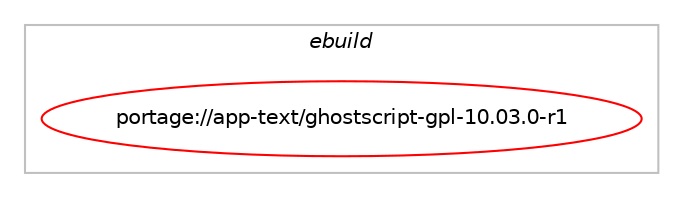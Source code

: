 digraph prolog {

# *************
# Graph options
# *************

newrank=true;
concentrate=true;
compound=true;
graph [rankdir=LR,fontname=Helvetica,fontsize=10,ranksep=1.5];#, ranksep=2.5, nodesep=0.2];
edge  [arrowhead=vee];
node  [fontname=Helvetica,fontsize=10];

# **********
# The ebuild
# **********

subgraph cluster_leftcol {
color=gray;
label=<<i>ebuild</i>>;
id [label="portage://app-text/ghostscript-gpl-10.03.0-r1", color=red, width=4, href="../app-text/ghostscript-gpl-10.03.0-r1.svg"];
}

# ****************
# The dependencies
# ****************

subgraph cluster_midcol {
color=gray;
label=<<i>dependencies</i>>;
subgraph cluster_compile {
fillcolor="#eeeeee";
style=filled;
label=<<i>compile</i>>;
# *** BEGIN UNKNOWN DEPENDENCY TYPE (TODO) ***
# id -> equal(use_conditional_group(positive,X,portage://app-text/ghostscript-gpl-10.03.0-r1,[package_dependency(portage://app-text/ghostscript-gpl-10.03.0-r1,install,no,x11-libs,libXt,none,[,,],[],[]),package_dependency(portage://app-text/ghostscript-gpl-10.03.0-r1,install,no,x11-libs,libXext,none,[,,],[],[])]))
# *** END UNKNOWN DEPENDENCY TYPE (TODO) ***

# *** BEGIN UNKNOWN DEPENDENCY TYPE (TODO) ***
# id -> equal(use_conditional_group(positive,cups,portage://app-text/ghostscript-gpl-10.03.0-r1,[package_dependency(portage://app-text/ghostscript-gpl-10.03.0-r1,install,no,net-print,cups,greaterequal,[1.3.8,,,1.3.8],[],[])]))
# *** END UNKNOWN DEPENDENCY TYPE (TODO) ***

# *** BEGIN UNKNOWN DEPENDENCY TYPE (TODO) ***
# id -> equal(use_conditional_group(positive,dbus,portage://app-text/ghostscript-gpl-10.03.0-r1,[package_dependency(portage://app-text/ghostscript-gpl-10.03.0-r1,install,no,sys-apps,dbus,none,[,,],[],[])]))
# *** END UNKNOWN DEPENDENCY TYPE (TODO) ***

# *** BEGIN UNKNOWN DEPENDENCY TYPE (TODO) ***
# id -> equal(use_conditional_group(positive,gtk,portage://app-text/ghostscript-gpl-10.03.0-r1,[package_dependency(portage://app-text/ghostscript-gpl-10.03.0-r1,install,no,x11-libs,gtk+,none,[,,],[slot(3)],[])]))
# *** END UNKNOWN DEPENDENCY TYPE (TODO) ***

# *** BEGIN UNKNOWN DEPENDENCY TYPE (TODO) ***
# id -> equal(use_conditional_group(positive,unicode,portage://app-text/ghostscript-gpl-10.03.0-r1,[package_dependency(portage://app-text/ghostscript-gpl-10.03.0-r1,install,no,net-dns,libidn,none,[,,],any_same_slot,[])]))
# *** END UNKNOWN DEPENDENCY TYPE (TODO) ***

# *** BEGIN UNKNOWN DEPENDENCY TYPE (TODO) ***
# id -> equal(package_dependency(portage://app-text/ghostscript-gpl-10.03.0-r1,install,no,app-text,libpaper,none,[,,],any_same_slot,[]))
# *** END UNKNOWN DEPENDENCY TYPE (TODO) ***

# *** BEGIN UNKNOWN DEPENDENCY TYPE (TODO) ***
# id -> equal(package_dependency(portage://app-text/ghostscript-gpl-10.03.0-r1,install,no,media-libs,fontconfig,none,[,,],[],[]))
# *** END UNKNOWN DEPENDENCY TYPE (TODO) ***

# *** BEGIN UNKNOWN DEPENDENCY TYPE (TODO) ***
# id -> equal(package_dependency(portage://app-text/ghostscript-gpl-10.03.0-r1,install,no,media-libs,freetype,greaterequal,[2.4.9,,,2.4.9],[slot(2),equal],[]))
# *** END UNKNOWN DEPENDENCY TYPE (TODO) ***

# *** BEGIN UNKNOWN DEPENDENCY TYPE (TODO) ***
# id -> equal(package_dependency(portage://app-text/ghostscript-gpl-10.03.0-r1,install,no,media-libs,jbig2dec,greaterequal,[0.19,,,0.19],any_same_slot,[]))
# *** END UNKNOWN DEPENDENCY TYPE (TODO) ***

# *** BEGIN UNKNOWN DEPENDENCY TYPE (TODO) ***
# id -> equal(package_dependency(portage://app-text/ghostscript-gpl-10.03.0-r1,install,no,media-libs,lcms,greaterequal,[2.6,,,2.6],[slot(2)],[]))
# *** END UNKNOWN DEPENDENCY TYPE (TODO) ***

# *** BEGIN UNKNOWN DEPENDENCY TYPE (TODO) ***
# id -> equal(package_dependency(portage://app-text/ghostscript-gpl-10.03.0-r1,install,no,media-libs,libjpeg-turbo,none,[,,],any_same_slot,[]))
# *** END UNKNOWN DEPENDENCY TYPE (TODO) ***

# *** BEGIN UNKNOWN DEPENDENCY TYPE (TODO) ***
# id -> equal(package_dependency(portage://app-text/ghostscript-gpl-10.03.0-r1,install,no,media-libs,libpng,greaterequal,[1.6.2,,,1.6.2],any_same_slot,[]))
# *** END UNKNOWN DEPENDENCY TYPE (TODO) ***

# *** BEGIN UNKNOWN DEPENDENCY TYPE (TODO) ***
# id -> equal(package_dependency(portage://app-text/ghostscript-gpl-10.03.0-r1,install,no,media-libs,openjpeg,greaterequal,[2.1.0,,,2.1.0],[slot(2),equal],[]))
# *** END UNKNOWN DEPENDENCY TYPE (TODO) ***

# *** BEGIN UNKNOWN DEPENDENCY TYPE (TODO) ***
# id -> equal(package_dependency(portage://app-text/ghostscript-gpl-10.03.0-r1,install,no,media-libs,tiff,greaterequal,[4.0.1,,,4.0.1],any_same_slot,[]))
# *** END UNKNOWN DEPENDENCY TYPE (TODO) ***

# *** BEGIN UNKNOWN DEPENDENCY TYPE (TODO) ***
# id -> equal(package_dependency(portage://app-text/ghostscript-gpl-10.03.0-r1,install,no,sys-libs,zlib,greaterequal,[1.2.7,,,1.2.7],[],[]))
# *** END UNKNOWN DEPENDENCY TYPE (TODO) ***

}
subgraph cluster_compileandrun {
fillcolor="#eeeeee";
style=filled;
label=<<i>compile and run</i>>;
}
subgraph cluster_run {
fillcolor="#eeeeee";
style=filled;
label=<<i>run</i>>;
# *** BEGIN UNKNOWN DEPENDENCY TYPE (TODO) ***
# id -> equal(use_conditional_group(positive,X,portage://app-text/ghostscript-gpl-10.03.0-r1,[package_dependency(portage://app-text/ghostscript-gpl-10.03.0-r1,run,no,x11-libs,libXt,none,[,,],[],[]),package_dependency(portage://app-text/ghostscript-gpl-10.03.0-r1,run,no,x11-libs,libXext,none,[,,],[],[])]))
# *** END UNKNOWN DEPENDENCY TYPE (TODO) ***

# *** BEGIN UNKNOWN DEPENDENCY TYPE (TODO) ***
# id -> equal(use_conditional_group(positive,cups,portage://app-text/ghostscript-gpl-10.03.0-r1,[package_dependency(portage://app-text/ghostscript-gpl-10.03.0-r1,run,no,net-print,cups,greaterequal,[1.3.8,,,1.3.8],[],[])]))
# *** END UNKNOWN DEPENDENCY TYPE (TODO) ***

# *** BEGIN UNKNOWN DEPENDENCY TYPE (TODO) ***
# id -> equal(use_conditional_group(positive,dbus,portage://app-text/ghostscript-gpl-10.03.0-r1,[package_dependency(portage://app-text/ghostscript-gpl-10.03.0-r1,run,no,sys-apps,dbus,none,[,,],[],[])]))
# *** END UNKNOWN DEPENDENCY TYPE (TODO) ***

# *** BEGIN UNKNOWN DEPENDENCY TYPE (TODO) ***
# id -> equal(use_conditional_group(positive,gtk,portage://app-text/ghostscript-gpl-10.03.0-r1,[package_dependency(portage://app-text/ghostscript-gpl-10.03.0-r1,run,no,x11-libs,gtk+,none,[,,],[slot(3)],[])]))
# *** END UNKNOWN DEPENDENCY TYPE (TODO) ***

# *** BEGIN UNKNOWN DEPENDENCY TYPE (TODO) ***
# id -> equal(use_conditional_group(positive,l10n_ja,portage://app-text/ghostscript-gpl-10.03.0-r1,[package_dependency(portage://app-text/ghostscript-gpl-10.03.0-r1,run,no,media-fonts,kochi-substitute,none,[,,],[],[])]))
# *** END UNKNOWN DEPENDENCY TYPE (TODO) ***

# *** BEGIN UNKNOWN DEPENDENCY TYPE (TODO) ***
# id -> equal(use_conditional_group(positive,l10n_ko,portage://app-text/ghostscript-gpl-10.03.0-r1,[package_dependency(portage://app-text/ghostscript-gpl-10.03.0-r1,run,no,media-fonts,baekmuk-fonts,none,[,,],[],[])]))
# *** END UNKNOWN DEPENDENCY TYPE (TODO) ***

# *** BEGIN UNKNOWN DEPENDENCY TYPE (TODO) ***
# id -> equal(use_conditional_group(positive,l10n_zh-CN,portage://app-text/ghostscript-gpl-10.03.0-r1,[package_dependency(portage://app-text/ghostscript-gpl-10.03.0-r1,run,no,media-fonts,arphicfonts,none,[,,],[],[])]))
# *** END UNKNOWN DEPENDENCY TYPE (TODO) ***

# *** BEGIN UNKNOWN DEPENDENCY TYPE (TODO) ***
# id -> equal(use_conditional_group(positive,l10n_zh-TW,portage://app-text/ghostscript-gpl-10.03.0-r1,[package_dependency(portage://app-text/ghostscript-gpl-10.03.0-r1,run,no,media-fonts,arphicfonts,none,[,,],[],[])]))
# *** END UNKNOWN DEPENDENCY TYPE (TODO) ***

# *** BEGIN UNKNOWN DEPENDENCY TYPE (TODO) ***
# id -> equal(use_conditional_group(positive,unicode,portage://app-text/ghostscript-gpl-10.03.0-r1,[package_dependency(portage://app-text/ghostscript-gpl-10.03.0-r1,run,no,net-dns,libidn,none,[,,],any_same_slot,[])]))
# *** END UNKNOWN DEPENDENCY TYPE (TODO) ***

# *** BEGIN UNKNOWN DEPENDENCY TYPE (TODO) ***
# id -> equal(package_dependency(portage://app-text/ghostscript-gpl-10.03.0-r1,run,no,app-text,libpaper,none,[,,],any_same_slot,[]))
# *** END UNKNOWN DEPENDENCY TYPE (TODO) ***

# *** BEGIN UNKNOWN DEPENDENCY TYPE (TODO) ***
# id -> equal(package_dependency(portage://app-text/ghostscript-gpl-10.03.0-r1,run,no,app-text,poppler-data,greaterequal,[0.4.11,,-r2,0.4.11-r2],[],[]))
# *** END UNKNOWN DEPENDENCY TYPE (TODO) ***

# *** BEGIN UNKNOWN DEPENDENCY TYPE (TODO) ***
# id -> equal(package_dependency(portage://app-text/ghostscript-gpl-10.03.0-r1,run,no,media-fonts,urw-fonts,greaterequal,[2.4.9,,,2.4.9],[],[]))
# *** END UNKNOWN DEPENDENCY TYPE (TODO) ***

# *** BEGIN UNKNOWN DEPENDENCY TYPE (TODO) ***
# id -> equal(package_dependency(portage://app-text/ghostscript-gpl-10.03.0-r1,run,no,media-libs,fontconfig,none,[,,],[],[]))
# *** END UNKNOWN DEPENDENCY TYPE (TODO) ***

# *** BEGIN UNKNOWN DEPENDENCY TYPE (TODO) ***
# id -> equal(package_dependency(portage://app-text/ghostscript-gpl-10.03.0-r1,run,no,media-libs,freetype,greaterequal,[2.4.9,,,2.4.9],[slot(2),equal],[]))
# *** END UNKNOWN DEPENDENCY TYPE (TODO) ***

# *** BEGIN UNKNOWN DEPENDENCY TYPE (TODO) ***
# id -> equal(package_dependency(portage://app-text/ghostscript-gpl-10.03.0-r1,run,no,media-libs,jbig2dec,greaterequal,[0.19,,,0.19],any_same_slot,[]))
# *** END UNKNOWN DEPENDENCY TYPE (TODO) ***

# *** BEGIN UNKNOWN DEPENDENCY TYPE (TODO) ***
# id -> equal(package_dependency(portage://app-text/ghostscript-gpl-10.03.0-r1,run,no,media-libs,lcms,greaterequal,[2.6,,,2.6],[slot(2)],[]))
# *** END UNKNOWN DEPENDENCY TYPE (TODO) ***

# *** BEGIN UNKNOWN DEPENDENCY TYPE (TODO) ***
# id -> equal(package_dependency(portage://app-text/ghostscript-gpl-10.03.0-r1,run,no,media-libs,libjpeg-turbo,none,[,,],any_same_slot,[]))
# *** END UNKNOWN DEPENDENCY TYPE (TODO) ***

# *** BEGIN UNKNOWN DEPENDENCY TYPE (TODO) ***
# id -> equal(package_dependency(portage://app-text/ghostscript-gpl-10.03.0-r1,run,no,media-libs,libpng,greaterequal,[1.6.2,,,1.6.2],any_same_slot,[]))
# *** END UNKNOWN DEPENDENCY TYPE (TODO) ***

# *** BEGIN UNKNOWN DEPENDENCY TYPE (TODO) ***
# id -> equal(package_dependency(portage://app-text/ghostscript-gpl-10.03.0-r1,run,no,media-libs,openjpeg,greaterequal,[2.1.0,,,2.1.0],[slot(2),equal],[]))
# *** END UNKNOWN DEPENDENCY TYPE (TODO) ***

# *** BEGIN UNKNOWN DEPENDENCY TYPE (TODO) ***
# id -> equal(package_dependency(portage://app-text/ghostscript-gpl-10.03.0-r1,run,no,media-libs,tiff,greaterequal,[4.0.1,,,4.0.1],any_same_slot,[]))
# *** END UNKNOWN DEPENDENCY TYPE (TODO) ***

# *** BEGIN UNKNOWN DEPENDENCY TYPE (TODO) ***
# id -> equal(package_dependency(portage://app-text/ghostscript-gpl-10.03.0-r1,run,no,sys-libs,zlib,greaterequal,[1.2.7,,,1.2.7],[],[]))
# *** END UNKNOWN DEPENDENCY TYPE (TODO) ***

}
}

# **************
# The candidates
# **************

subgraph cluster_choices {
rank=same;
color=gray;
label=<<i>candidates</i>>;

}

}
